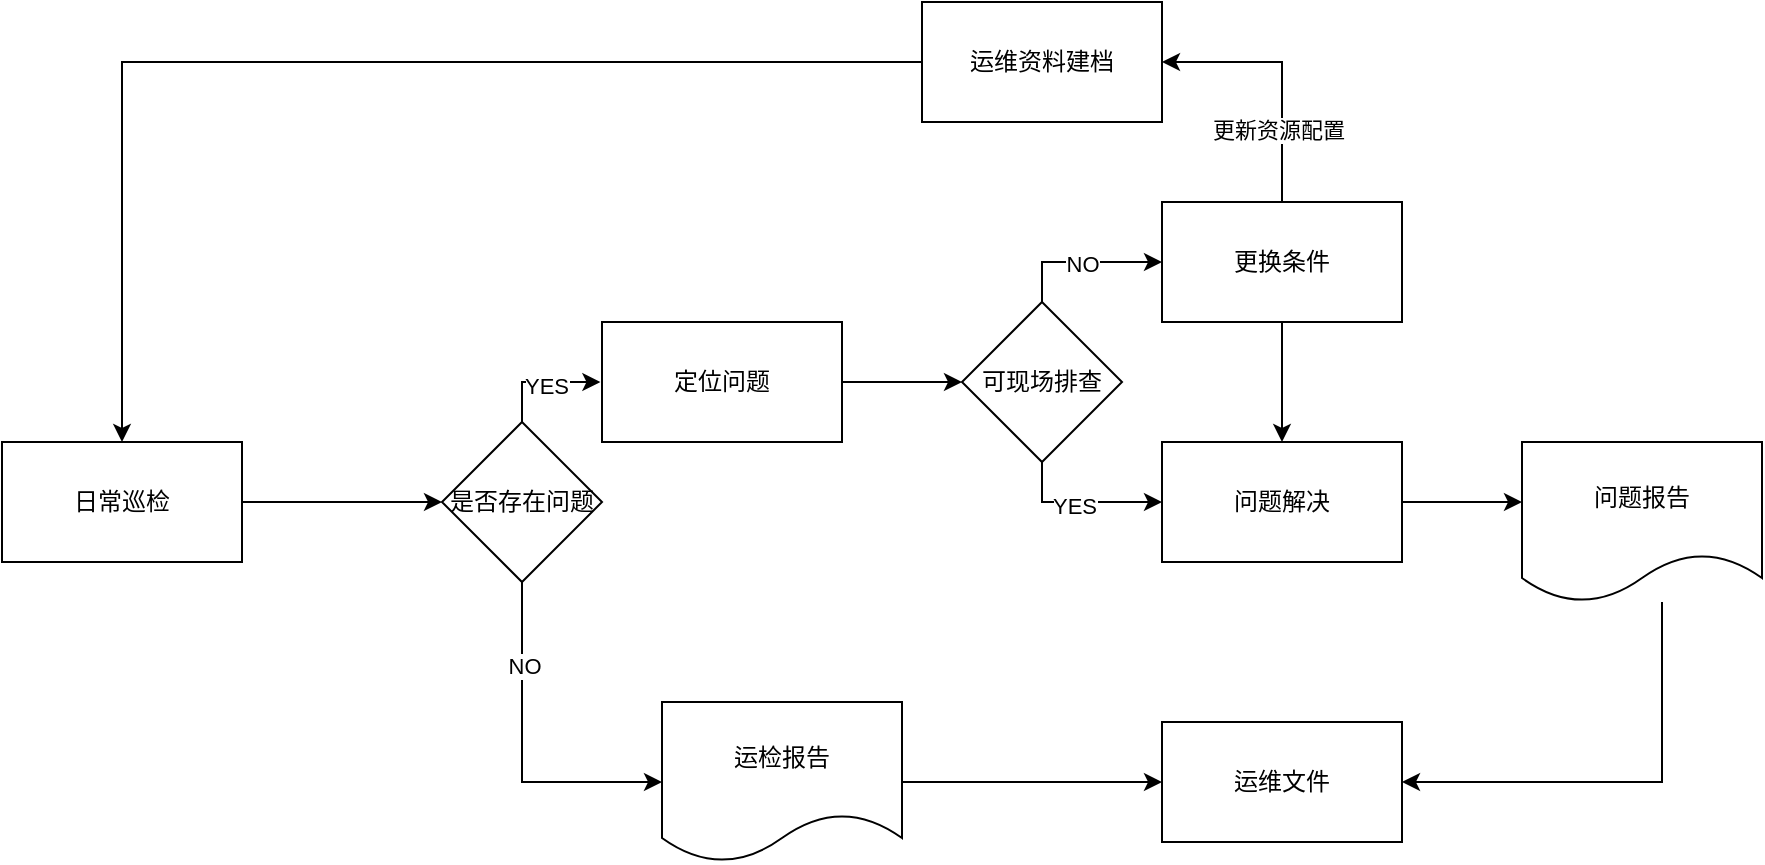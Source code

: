 <mxfile version="22.1.21" type="github">
  <diagram id="C5RBs43oDa-KdzZeNtuy" name="Page-1">
    <mxGraphModel dx="1134" dy="614" grid="1" gridSize="10" guides="1" tooltips="1" connect="1" arrows="1" fold="1" page="1" pageScale="1" pageWidth="827" pageHeight="1169" math="0" shadow="0">
      <root>
        <mxCell id="WIyWlLk6GJQsqaUBKTNV-0" />
        <mxCell id="WIyWlLk6GJQsqaUBKTNV-1" parent="WIyWlLk6GJQsqaUBKTNV-0" />
        <mxCell id="cDGP4nEgiAcccM5BckHU-4" value="" style="edgeStyle=orthogonalEdgeStyle;rounded=0;orthogonalLoop=1;jettySize=auto;html=1;" edge="1" parent="WIyWlLk6GJQsqaUBKTNV-1" source="cDGP4nEgiAcccM5BckHU-0" target="cDGP4nEgiAcccM5BckHU-3">
          <mxGeometry relative="1" as="geometry" />
        </mxCell>
        <mxCell id="cDGP4nEgiAcccM5BckHU-0" value="日常巡检" style="rounded=0;whiteSpace=wrap;html=1;" vertex="1" parent="WIyWlLk6GJQsqaUBKTNV-1">
          <mxGeometry x="120" y="430" width="120" height="60" as="geometry" />
        </mxCell>
        <mxCell id="cDGP4nEgiAcccM5BckHU-23" style="edgeStyle=orthogonalEdgeStyle;rounded=0;orthogonalLoop=1;jettySize=auto;html=1;entryX=0;entryY=0.5;entryDx=0;entryDy=0;" edge="1" parent="WIyWlLk6GJQsqaUBKTNV-1" source="cDGP4nEgiAcccM5BckHU-3" target="cDGP4nEgiAcccM5BckHU-22">
          <mxGeometry relative="1" as="geometry">
            <Array as="points">
              <mxPoint x="380" y="600" />
            </Array>
          </mxGeometry>
        </mxCell>
        <mxCell id="cDGP4nEgiAcccM5BckHU-30" value="NO" style="edgeLabel;html=1;align=center;verticalAlign=middle;resizable=0;points=[];" vertex="1" connectable="0" parent="cDGP4nEgiAcccM5BckHU-23">
          <mxGeometry x="-0.51" y="1" relative="1" as="geometry">
            <mxPoint as="offset" />
          </mxGeometry>
        </mxCell>
        <mxCell id="cDGP4nEgiAcccM5BckHU-28" style="edgeStyle=orthogonalEdgeStyle;rounded=0;orthogonalLoop=1;jettySize=auto;html=1;" edge="1" parent="WIyWlLk6GJQsqaUBKTNV-1" source="cDGP4nEgiAcccM5BckHU-3">
          <mxGeometry relative="1" as="geometry">
            <mxPoint x="418.73" y="400" as="targetPoint" />
          </mxGeometry>
        </mxCell>
        <mxCell id="cDGP4nEgiAcccM5BckHU-29" value="YES" style="edgeLabel;html=1;align=center;verticalAlign=middle;resizable=0;points=[];" vertex="1" connectable="0" parent="cDGP4nEgiAcccM5BckHU-28">
          <mxGeometry x="0.078" y="-2" relative="1" as="geometry">
            <mxPoint as="offset" />
          </mxGeometry>
        </mxCell>
        <mxCell id="cDGP4nEgiAcccM5BckHU-3" value="是否存在问题" style="rhombus;whiteSpace=wrap;html=1;rounded=0;" vertex="1" parent="WIyWlLk6GJQsqaUBKTNV-1">
          <mxGeometry x="340" y="420" width="80" height="80" as="geometry" />
        </mxCell>
        <mxCell id="cDGP4nEgiAcccM5BckHU-8" value="" style="edgeStyle=orthogonalEdgeStyle;rounded=0;orthogonalLoop=1;jettySize=auto;html=1;" edge="1" parent="WIyWlLk6GJQsqaUBKTNV-1" source="cDGP4nEgiAcccM5BckHU-6" target="cDGP4nEgiAcccM5BckHU-7">
          <mxGeometry relative="1" as="geometry" />
        </mxCell>
        <mxCell id="cDGP4nEgiAcccM5BckHU-6" value="定位问题" style="rounded=0;whiteSpace=wrap;html=1;" vertex="1" parent="WIyWlLk6GJQsqaUBKTNV-1">
          <mxGeometry x="420" y="370" width="120" height="60" as="geometry" />
        </mxCell>
        <mxCell id="cDGP4nEgiAcccM5BckHU-9" style="edgeStyle=orthogonalEdgeStyle;rounded=0;orthogonalLoop=1;jettySize=auto;html=1;entryX=0;entryY=0.5;entryDx=0;entryDy=0;" edge="1" parent="WIyWlLk6GJQsqaUBKTNV-1" source="cDGP4nEgiAcccM5BckHU-7" target="cDGP4nEgiAcccM5BckHU-10">
          <mxGeometry relative="1" as="geometry">
            <mxPoint x="680" y="340" as="targetPoint" />
            <Array as="points">
              <mxPoint x="640" y="340" />
            </Array>
          </mxGeometry>
        </mxCell>
        <mxCell id="cDGP4nEgiAcccM5BckHU-26" value="NO" style="edgeLabel;html=1;align=center;verticalAlign=middle;resizable=0;points=[];" vertex="1" connectable="0" parent="cDGP4nEgiAcccM5BckHU-9">
          <mxGeometry y="-1" relative="1" as="geometry">
            <mxPoint as="offset" />
          </mxGeometry>
        </mxCell>
        <mxCell id="cDGP4nEgiAcccM5BckHU-11" style="edgeStyle=orthogonalEdgeStyle;rounded=0;orthogonalLoop=1;jettySize=auto;html=1;entryX=0;entryY=0.5;entryDx=0;entryDy=0;" edge="1" parent="WIyWlLk6GJQsqaUBKTNV-1" source="cDGP4nEgiAcccM5BckHU-7" target="cDGP4nEgiAcccM5BckHU-12">
          <mxGeometry relative="1" as="geometry">
            <mxPoint x="680" y="460" as="targetPoint" />
            <Array as="points">
              <mxPoint x="640" y="460" />
            </Array>
          </mxGeometry>
        </mxCell>
        <mxCell id="cDGP4nEgiAcccM5BckHU-25" value="YES" style="edgeLabel;html=1;align=center;verticalAlign=middle;resizable=0;points=[];" vertex="1" connectable="0" parent="cDGP4nEgiAcccM5BckHU-11">
          <mxGeometry x="-0.1" y="-2" relative="1" as="geometry">
            <mxPoint as="offset" />
          </mxGeometry>
        </mxCell>
        <mxCell id="cDGP4nEgiAcccM5BckHU-7" value="可现场排查" style="rhombus;whiteSpace=wrap;html=1;rounded=0;" vertex="1" parent="WIyWlLk6GJQsqaUBKTNV-1">
          <mxGeometry x="600" y="360" width="80" height="80" as="geometry" />
        </mxCell>
        <mxCell id="cDGP4nEgiAcccM5BckHU-13" style="edgeStyle=orthogonalEdgeStyle;rounded=0;orthogonalLoop=1;jettySize=auto;html=1;entryX=0.5;entryY=0;entryDx=0;entryDy=0;" edge="1" parent="WIyWlLk6GJQsqaUBKTNV-1" source="cDGP4nEgiAcccM5BckHU-10" target="cDGP4nEgiAcccM5BckHU-12">
          <mxGeometry relative="1" as="geometry" />
        </mxCell>
        <mxCell id="cDGP4nEgiAcccM5BckHU-16" value="" style="edgeStyle=orthogonalEdgeStyle;rounded=0;orthogonalLoop=1;jettySize=auto;html=1;entryX=1;entryY=0.5;entryDx=0;entryDy=0;" edge="1" parent="WIyWlLk6GJQsqaUBKTNV-1" source="cDGP4nEgiAcccM5BckHU-10" target="cDGP4nEgiAcccM5BckHU-15">
          <mxGeometry relative="1" as="geometry" />
        </mxCell>
        <mxCell id="cDGP4nEgiAcccM5BckHU-27" value="更新资源配置" style="edgeLabel;html=1;align=center;verticalAlign=middle;resizable=0;points=[];" vertex="1" connectable="0" parent="cDGP4nEgiAcccM5BckHU-16">
          <mxGeometry x="-0.436" y="2" relative="1" as="geometry">
            <mxPoint as="offset" />
          </mxGeometry>
        </mxCell>
        <mxCell id="cDGP4nEgiAcccM5BckHU-10" value="更换条件" style="rounded=0;whiteSpace=wrap;html=1;" vertex="1" parent="WIyWlLk6GJQsqaUBKTNV-1">
          <mxGeometry x="700" y="310" width="120" height="60" as="geometry" />
        </mxCell>
        <mxCell id="cDGP4nEgiAcccM5BckHU-18" style="edgeStyle=orthogonalEdgeStyle;rounded=0;orthogonalLoop=1;jettySize=auto;html=1;" edge="1" parent="WIyWlLk6GJQsqaUBKTNV-1" source="cDGP4nEgiAcccM5BckHU-12">
          <mxGeometry relative="1" as="geometry">
            <mxPoint x="880" y="460" as="targetPoint" />
          </mxGeometry>
        </mxCell>
        <mxCell id="cDGP4nEgiAcccM5BckHU-12" value="问题解决" style="rounded=0;whiteSpace=wrap;html=1;" vertex="1" parent="WIyWlLk6GJQsqaUBKTNV-1">
          <mxGeometry x="700" y="430" width="120" height="60" as="geometry" />
        </mxCell>
        <mxCell id="cDGP4nEgiAcccM5BckHU-17" style="edgeStyle=orthogonalEdgeStyle;rounded=0;orthogonalLoop=1;jettySize=auto;html=1;entryX=0.5;entryY=0;entryDx=0;entryDy=0;" edge="1" parent="WIyWlLk6GJQsqaUBKTNV-1" source="cDGP4nEgiAcccM5BckHU-15" target="cDGP4nEgiAcccM5BckHU-0">
          <mxGeometry relative="1" as="geometry" />
        </mxCell>
        <mxCell id="cDGP4nEgiAcccM5BckHU-15" value="运维资料建档" style="whiteSpace=wrap;html=1;rounded=0;" vertex="1" parent="WIyWlLk6GJQsqaUBKTNV-1">
          <mxGeometry x="580" y="210" width="120" height="60" as="geometry" />
        </mxCell>
        <mxCell id="cDGP4nEgiAcccM5BckHU-21" style="edgeStyle=orthogonalEdgeStyle;rounded=0;orthogonalLoop=1;jettySize=auto;html=1;entryX=1;entryY=0.5;entryDx=0;entryDy=0;" edge="1" parent="WIyWlLk6GJQsqaUBKTNV-1" source="cDGP4nEgiAcccM5BckHU-19" target="cDGP4nEgiAcccM5BckHU-20">
          <mxGeometry relative="1" as="geometry">
            <Array as="points">
              <mxPoint x="950" y="600" />
            </Array>
          </mxGeometry>
        </mxCell>
        <mxCell id="cDGP4nEgiAcccM5BckHU-19" value="问题报告" style="shape=document;whiteSpace=wrap;html=1;boundedLbl=1;" vertex="1" parent="WIyWlLk6GJQsqaUBKTNV-1">
          <mxGeometry x="880" y="430" width="120" height="80" as="geometry" />
        </mxCell>
        <mxCell id="cDGP4nEgiAcccM5BckHU-20" value="运维文件" style="rounded=0;whiteSpace=wrap;html=1;" vertex="1" parent="WIyWlLk6GJQsqaUBKTNV-1">
          <mxGeometry x="700" y="570" width="120" height="60" as="geometry" />
        </mxCell>
        <mxCell id="cDGP4nEgiAcccM5BckHU-24" style="edgeStyle=orthogonalEdgeStyle;rounded=0;orthogonalLoop=1;jettySize=auto;html=1;entryX=0;entryY=0.5;entryDx=0;entryDy=0;" edge="1" parent="WIyWlLk6GJQsqaUBKTNV-1" source="cDGP4nEgiAcccM5BckHU-22" target="cDGP4nEgiAcccM5BckHU-20">
          <mxGeometry relative="1" as="geometry" />
        </mxCell>
        <mxCell id="cDGP4nEgiAcccM5BckHU-22" value="运检报告" style="shape=document;whiteSpace=wrap;html=1;boundedLbl=1;" vertex="1" parent="WIyWlLk6GJQsqaUBKTNV-1">
          <mxGeometry x="450" y="560" width="120" height="80" as="geometry" />
        </mxCell>
      </root>
    </mxGraphModel>
  </diagram>
</mxfile>

